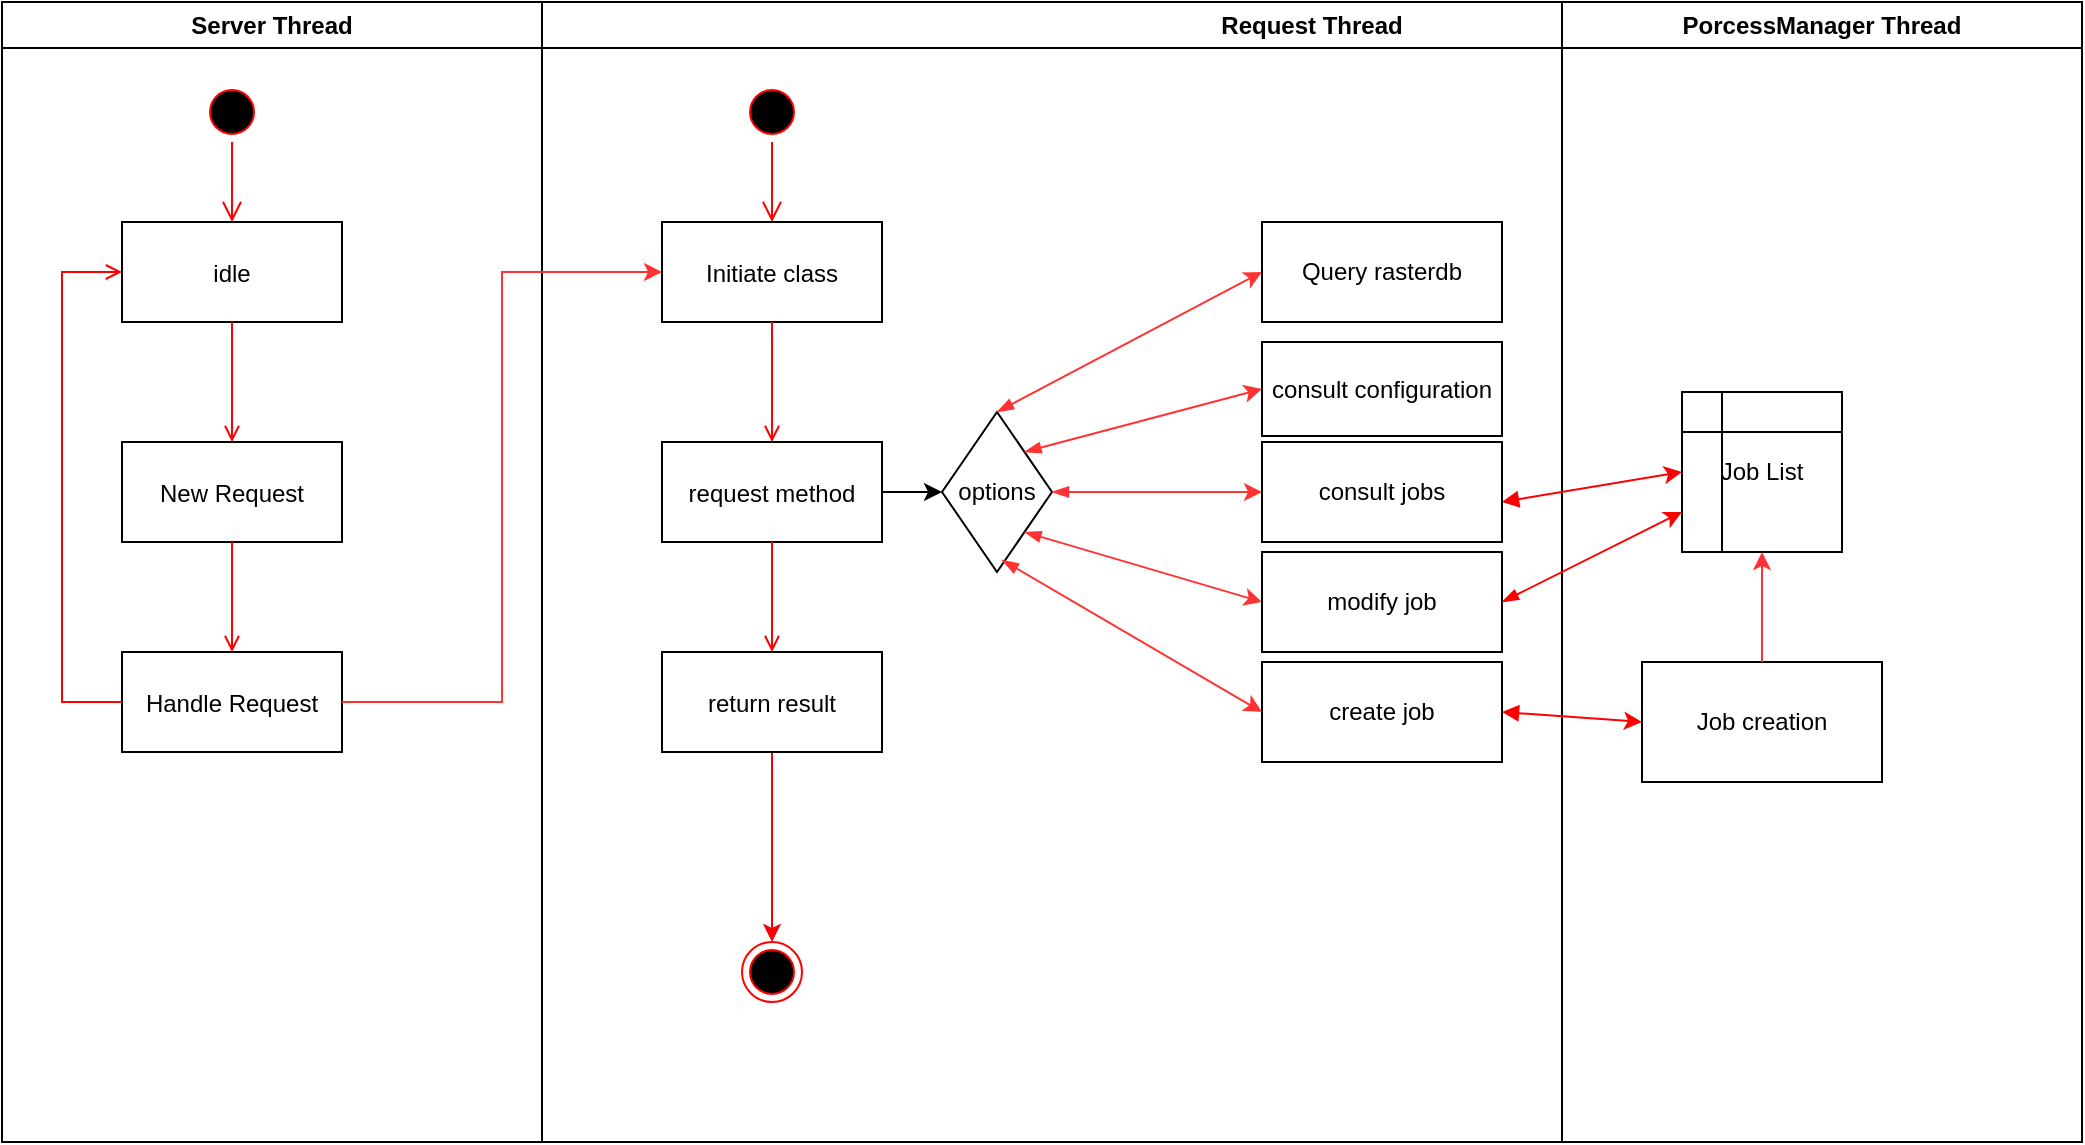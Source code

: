 <mxfile version="26.2.8">
  <diagram name="Page-1" id="e7e014a7-5840-1c2e-5031-d8a46d1fe8dd">
    <mxGraphModel grid="1" page="1" gridSize="10" guides="1" tooltips="1" connect="1" arrows="1" fold="1" pageScale="1" pageWidth="1169" pageHeight="826" background="none" math="0" shadow="0">
      <root>
        <mxCell id="0" />
        <mxCell id="1" parent="0" />
        <mxCell id="2" value="Server Thread" style="swimlane;whiteSpace=wrap" vertex="1" parent="1">
          <mxGeometry x="40" y="120" width="270" height="570" as="geometry" />
        </mxCell>
        <mxCell id="5" value="" style="ellipse;shape=startState;fillColor=#000000;strokeColor=#ff0000;" vertex="1" parent="2">
          <mxGeometry x="100" y="40" width="30" height="30" as="geometry" />
        </mxCell>
        <mxCell id="6" value="" style="edgeStyle=elbowEdgeStyle;elbow=horizontal;verticalAlign=bottom;endArrow=open;endSize=8;strokeColor=#FF0000;endFill=1;rounded=0" edge="1" parent="2" source="5" target="7">
          <mxGeometry x="100" y="40" as="geometry">
            <mxPoint x="115" y="110" as="targetPoint" />
          </mxGeometry>
        </mxCell>
        <mxCell id="7" value="idle" style="" vertex="1" parent="2">
          <mxGeometry x="60" y="110" width="110" height="50" as="geometry" />
        </mxCell>
        <mxCell id="8" value="New Request" style="" vertex="1" parent="2">
          <mxGeometry x="60" y="220" width="110" height="50" as="geometry" />
        </mxCell>
        <mxCell id="9" value="" style="endArrow=open;strokeColor=#FF0000;endFill=1;rounded=0" edge="1" parent="2" source="7" target="8">
          <mxGeometry relative="1" as="geometry" />
        </mxCell>
        <mxCell id="10" value="Handle Request" style="" vertex="1" parent="2">
          <mxGeometry x="60" y="325" width="110" height="50" as="geometry" />
        </mxCell>
        <mxCell id="11" value="" style="endArrow=open;strokeColor=#FF0000;endFill=1;rounded=0" edge="1" parent="2" source="8" target="10">
          <mxGeometry relative="1" as="geometry" />
        </mxCell>
        <mxCell id="12" value="" style="edgeStyle=elbowEdgeStyle;elbow=horizontal;strokeColor=#FF0000;endArrow=open;endFill=1;rounded=0" edge="1" parent="2" source="10" target="7">
          <mxGeometry width="100" height="100" relative="1" as="geometry">
            <mxPoint x="160" y="290" as="sourcePoint" />
            <mxPoint x="260" y="190" as="targetPoint" />
            <Array as="points">
              <mxPoint x="30" y="250" />
            </Array>
          </mxGeometry>
        </mxCell>
        <mxCell id="u_SF2fGlRjaRFKHRYud3-41" value="Request Thread" style="swimlane;whiteSpace=wrap" vertex="1" parent="1">
          <mxGeometry x="310" y="120" width="770" height="570" as="geometry" />
        </mxCell>
        <mxCell id="u_SF2fGlRjaRFKHRYud3-42" value="" style="ellipse;shape=startState;fillColor=#000000;strokeColor=#ff0000;" vertex="1" parent="u_SF2fGlRjaRFKHRYud3-41">
          <mxGeometry x="100" y="40" width="30" height="30" as="geometry" />
        </mxCell>
        <mxCell id="u_SF2fGlRjaRFKHRYud3-43" value="" style="edgeStyle=elbowEdgeStyle;elbow=horizontal;verticalAlign=bottom;endArrow=open;endSize=8;strokeColor=#FF0000;endFill=1;rounded=0" edge="1" parent="u_SF2fGlRjaRFKHRYud3-41" source="u_SF2fGlRjaRFKHRYud3-42" target="u_SF2fGlRjaRFKHRYud3-44">
          <mxGeometry x="100" y="40" as="geometry">
            <mxPoint x="115" y="110" as="targetPoint" />
          </mxGeometry>
        </mxCell>
        <mxCell id="u_SF2fGlRjaRFKHRYud3-44" value="Initiate class" style="" vertex="1" parent="u_SF2fGlRjaRFKHRYud3-41">
          <mxGeometry x="60" y="110" width="110" height="50" as="geometry" />
        </mxCell>
        <mxCell id="u_SF2fGlRjaRFKHRYud3-93" style="edgeStyle=orthogonalEdgeStyle;rounded=0;orthogonalLoop=1;jettySize=auto;html=1;exitX=1;exitY=0.5;exitDx=0;exitDy=0;entryX=0;entryY=0.5;entryDx=0;entryDy=0;" edge="1" parent="u_SF2fGlRjaRFKHRYud3-41" source="u_SF2fGlRjaRFKHRYud3-45" target="u_SF2fGlRjaRFKHRYud3-81">
          <mxGeometry relative="1" as="geometry" />
        </mxCell>
        <mxCell id="u_SF2fGlRjaRFKHRYud3-45" value="request method" style="" vertex="1" parent="u_SF2fGlRjaRFKHRYud3-41">
          <mxGeometry x="60" y="220" width="110" height="50" as="geometry" />
        </mxCell>
        <mxCell id="u_SF2fGlRjaRFKHRYud3-46" value="" style="endArrow=open;strokeColor=#FF0000;endFill=1;rounded=0" edge="1" parent="u_SF2fGlRjaRFKHRYud3-41" source="u_SF2fGlRjaRFKHRYud3-44" target="u_SF2fGlRjaRFKHRYud3-45">
          <mxGeometry relative="1" as="geometry" />
        </mxCell>
        <mxCell id="u_SF2fGlRjaRFKHRYud3-55" style="edgeStyle=orthogonalEdgeStyle;rounded=0;orthogonalLoop=1;jettySize=auto;html=1;exitX=0.5;exitY=1;exitDx=0;exitDy=0;entryX=0.5;entryY=0;entryDx=0;entryDy=0;strokeColor=light-dark(#fa0000, #ededed);" edge="1" parent="u_SF2fGlRjaRFKHRYud3-41" source="u_SF2fGlRjaRFKHRYud3-47" target="u_SF2fGlRjaRFKHRYud3-53">
          <mxGeometry relative="1" as="geometry" />
        </mxCell>
        <mxCell id="u_SF2fGlRjaRFKHRYud3-47" value="return result" style="" vertex="1" parent="u_SF2fGlRjaRFKHRYud3-41">
          <mxGeometry x="60" y="325" width="110" height="50" as="geometry" />
        </mxCell>
        <mxCell id="u_SF2fGlRjaRFKHRYud3-48" value="" style="endArrow=open;strokeColor=#FF0000;endFill=1;rounded=0" edge="1" parent="u_SF2fGlRjaRFKHRYud3-41" source="u_SF2fGlRjaRFKHRYud3-45" target="u_SF2fGlRjaRFKHRYud3-47">
          <mxGeometry relative="1" as="geometry" />
        </mxCell>
        <mxCell id="u_SF2fGlRjaRFKHRYud3-53" value="" style="ellipse;shape=endState;fillColor=#000000;strokeColor=#ff0000" vertex="1" parent="u_SF2fGlRjaRFKHRYud3-41">
          <mxGeometry x="100" y="470" width="30" height="30" as="geometry" />
        </mxCell>
        <mxCell id="u_SF2fGlRjaRFKHRYud3-62" value="Query rasterdb" style="rounded=0;whiteSpace=wrap;html=1;" vertex="1" parent="u_SF2fGlRjaRFKHRYud3-41">
          <mxGeometry x="360" y="110" width="120" height="50" as="geometry" />
        </mxCell>
        <mxCell id="u_SF2fGlRjaRFKHRYud3-77" value="consult configuration" style="rounded=0;whiteSpace=wrap;html=1;" vertex="1" parent="u_SF2fGlRjaRFKHRYud3-41">
          <mxGeometry x="360" y="170" width="120" height="47" as="geometry" />
        </mxCell>
        <mxCell id="u_SF2fGlRjaRFKHRYud3-78" value="consult jobs" style="rounded=0;whiteSpace=wrap;html=1;" vertex="1" parent="u_SF2fGlRjaRFKHRYud3-41">
          <mxGeometry x="360" y="220" width="120" height="50" as="geometry" />
        </mxCell>
        <mxCell id="u_SF2fGlRjaRFKHRYud3-79" value="modify job" style="rounded=0;whiteSpace=wrap;html=1;" vertex="1" parent="u_SF2fGlRjaRFKHRYud3-41">
          <mxGeometry x="360" y="275" width="120" height="50" as="geometry" />
        </mxCell>
        <mxCell id="u_SF2fGlRjaRFKHRYud3-80" value="create job" style="rounded=0;whiteSpace=wrap;html=1;" vertex="1" parent="u_SF2fGlRjaRFKHRYud3-41">
          <mxGeometry x="360" y="330" width="120" height="50" as="geometry" />
        </mxCell>
        <mxCell id="u_SF2fGlRjaRFKHRYud3-81" value="options" style="rhombus;whiteSpace=wrap;html=1;" vertex="1" parent="u_SF2fGlRjaRFKHRYud3-41">
          <mxGeometry x="200" y="205" width="55" height="80" as="geometry" />
        </mxCell>
        <mxCell id="u_SF2fGlRjaRFKHRYud3-85" value="" style="endArrow=classic;html=1;rounded=0;exitX=0.5;exitY=0;exitDx=0;exitDy=0;entryX=0;entryY=0.5;entryDx=0;entryDy=0;strokeColor=#FF3333;startArrow=blockThin;startFill=1;" edge="1" parent="u_SF2fGlRjaRFKHRYud3-41" source="u_SF2fGlRjaRFKHRYud3-81" target="u_SF2fGlRjaRFKHRYud3-62">
          <mxGeometry width="50" height="50" relative="1" as="geometry">
            <mxPoint x="320" y="220" as="sourcePoint" />
            <mxPoint x="370" y="170" as="targetPoint" />
          </mxGeometry>
        </mxCell>
        <mxCell id="u_SF2fGlRjaRFKHRYud3-86" value="" style="endArrow=classic;html=1;rounded=0;entryX=0;entryY=0.5;entryDx=0;entryDy=0;exitX=1;exitY=0;exitDx=0;exitDy=0;strokeColor=#FF3333;startArrow=blockThin;startFill=1;" edge="1" parent="u_SF2fGlRjaRFKHRYud3-41" source="u_SF2fGlRjaRFKHRYud3-81" target="u_SF2fGlRjaRFKHRYud3-77">
          <mxGeometry width="50" height="50" relative="1" as="geometry">
            <mxPoint x="320" y="220" as="sourcePoint" />
            <mxPoint x="370" y="170" as="targetPoint" />
          </mxGeometry>
        </mxCell>
        <mxCell id="u_SF2fGlRjaRFKHRYud3-87" value="" style="endArrow=classic;html=1;rounded=0;exitX=1;exitY=0.5;exitDx=0;exitDy=0;entryX=0;entryY=0.5;entryDx=0;entryDy=0;strokeColor=#FF3333;startArrow=blockThin;startFill=1;" edge="1" parent="u_SF2fGlRjaRFKHRYud3-41" source="u_SF2fGlRjaRFKHRYud3-81" target="u_SF2fGlRjaRFKHRYud3-78">
          <mxGeometry width="50" height="50" relative="1" as="geometry">
            <mxPoint x="320" y="220" as="sourcePoint" />
            <mxPoint x="370" y="170" as="targetPoint" />
          </mxGeometry>
        </mxCell>
        <mxCell id="u_SF2fGlRjaRFKHRYud3-88" value="" style="endArrow=classic;html=1;rounded=0;exitX=1;exitY=1;exitDx=0;exitDy=0;entryX=0;entryY=0.5;entryDx=0;entryDy=0;strokeColor=#FF3333;startArrow=blockThin;startFill=1;" edge="1" parent="u_SF2fGlRjaRFKHRYud3-41" source="u_SF2fGlRjaRFKHRYud3-81" target="u_SF2fGlRjaRFKHRYud3-79">
          <mxGeometry width="50" height="50" relative="1" as="geometry">
            <mxPoint x="320" y="220" as="sourcePoint" />
            <mxPoint x="370" y="170" as="targetPoint" />
          </mxGeometry>
        </mxCell>
        <mxCell id="u_SF2fGlRjaRFKHRYud3-89" value="" style="endArrow=classic;html=1;rounded=0;exitX=0.545;exitY=0.925;exitDx=0;exitDy=0;exitPerimeter=0;entryX=0;entryY=0.5;entryDx=0;entryDy=0;strokeColor=#FF3333;startArrow=blockThin;startFill=1;" edge="1" parent="u_SF2fGlRjaRFKHRYud3-41" source="u_SF2fGlRjaRFKHRYud3-81" target="u_SF2fGlRjaRFKHRYud3-80">
          <mxGeometry width="50" height="50" relative="1" as="geometry">
            <mxPoint x="320" y="220" as="sourcePoint" />
            <mxPoint x="370" y="170" as="targetPoint" />
          </mxGeometry>
        </mxCell>
        <mxCell id="u_SF2fGlRjaRFKHRYud3-94" value="Query rasterdb" style="rounded=0;whiteSpace=wrap;html=1;" vertex="1" parent="u_SF2fGlRjaRFKHRYud3-41">
          <mxGeometry x="360" y="110" width="120" height="50" as="geometry" />
        </mxCell>
        <mxCell id="u_SF2fGlRjaRFKHRYud3-98" value="PorcessManager Thread" style="swimlane;whiteSpace=wrap;html=1;" vertex="1" parent="u_SF2fGlRjaRFKHRYud3-41">
          <mxGeometry x="510" width="260" height="570" as="geometry" />
        </mxCell>
        <mxCell id="u_SF2fGlRjaRFKHRYud3-99" value="Job List" style="shape=internalStorage;whiteSpace=wrap;html=1;backgroundOutline=1;" vertex="1" parent="u_SF2fGlRjaRFKHRYud3-98">
          <mxGeometry x="60" y="195" width="80" height="80" as="geometry" />
        </mxCell>
        <mxCell id="u_SF2fGlRjaRFKHRYud3-102" value="Job creation" style="rounded=0;whiteSpace=wrap;html=1;" vertex="1" parent="u_SF2fGlRjaRFKHRYud3-98">
          <mxGeometry x="40" y="330" width="120" height="60" as="geometry" />
        </mxCell>
        <mxCell id="u_SF2fGlRjaRFKHRYud3-103" value="" style="endArrow=classic;html=1;rounded=0;entryX=0.5;entryY=1;entryDx=0;entryDy=0;exitX=0.5;exitY=0;exitDx=0;exitDy=0;strokeColor=#FF3333;" edge="1" parent="u_SF2fGlRjaRFKHRYud3-98" source="u_SF2fGlRjaRFKHRYud3-102" target="u_SF2fGlRjaRFKHRYud3-99">
          <mxGeometry width="50" height="50" relative="1" as="geometry">
            <mxPoint x="100" y="320" as="sourcePoint" />
            <mxPoint x="160" y="280" as="targetPoint" />
          </mxGeometry>
        </mxCell>
        <mxCell id="u_SF2fGlRjaRFKHRYud3-101" value="" style="endArrow=classic;html=1;rounded=0;entryX=0;entryY=0.5;entryDx=0;entryDy=0;startArrow=block;startFill=1;strokeColor=#FF0000;" edge="1" parent="u_SF2fGlRjaRFKHRYud3-41" target="u_SF2fGlRjaRFKHRYud3-99">
          <mxGeometry width="50" height="50" relative="1" as="geometry">
            <mxPoint x="480" y="250" as="sourcePoint" />
            <mxPoint x="530" y="200" as="targetPoint" />
          </mxGeometry>
        </mxCell>
        <mxCell id="u_SF2fGlRjaRFKHRYud3-105" value="" style="endArrow=classic;html=1;rounded=0;entryX=0;entryY=0.5;entryDx=0;entryDy=0;exitX=1;exitY=0.5;exitDx=0;exitDy=0;startArrow=block;startFill=1;strokeColor=#FF0000;" edge="1" parent="u_SF2fGlRjaRFKHRYud3-41" source="u_SF2fGlRjaRFKHRYud3-80" target="u_SF2fGlRjaRFKHRYud3-102">
          <mxGeometry width="50" height="50" relative="1" as="geometry">
            <mxPoint x="470" y="300" as="sourcePoint" />
            <mxPoint x="520" y="250" as="targetPoint" />
          </mxGeometry>
        </mxCell>
        <mxCell id="u_SF2fGlRjaRFKHRYud3-106" value="" style="endArrow=classic;html=1;rounded=0;entryX=0;entryY=0.75;entryDx=0;entryDy=0;exitX=1;exitY=0.5;exitDx=0;exitDy=0;startArrow=blockThin;startFill=1;strokeColor=#FF0000;" edge="1" parent="u_SF2fGlRjaRFKHRYud3-41" source="u_SF2fGlRjaRFKHRYud3-79" target="u_SF2fGlRjaRFKHRYud3-99">
          <mxGeometry width="50" height="50" relative="1" as="geometry">
            <mxPoint x="470" y="300" as="sourcePoint" />
            <mxPoint x="520" y="250" as="targetPoint" />
          </mxGeometry>
        </mxCell>
        <mxCell id="u_SF2fGlRjaRFKHRYud3-52" style="edgeStyle=orthogonalEdgeStyle;rounded=0;orthogonalLoop=1;jettySize=auto;html=1;exitX=1;exitY=0.5;exitDx=0;exitDy=0;entryX=0;entryY=0.5;entryDx=0;entryDy=0;fillColor=#f8cecc;strokeColor=#FF3333;" edge="1" parent="1" source="10" target="u_SF2fGlRjaRFKHRYud3-44">
          <mxGeometry relative="1" as="geometry" />
        </mxCell>
      </root>
    </mxGraphModel>
  </diagram>
</mxfile>
